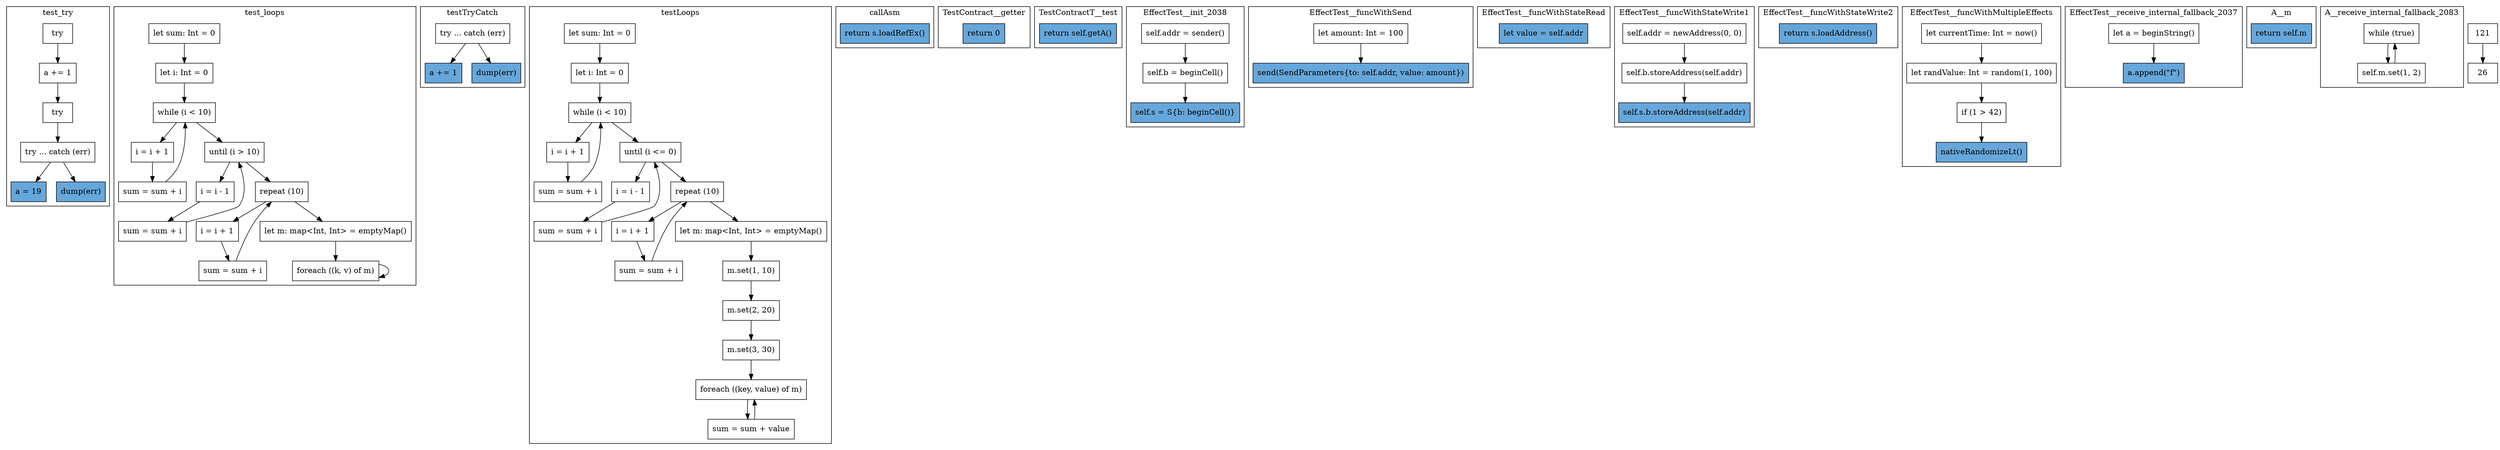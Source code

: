 digraph "syntax" {
    node [shape=box];
    subgraph "cluster_test_try" {
        label="test_try";
        "test_try_68" [label="try"];
        "test_try_69" [label="a += 1"];
        "test_try_70" [label="try"];
        "test_try_71" [label="try ... catch (err)"];
        "test_try_72" [label="a = 19",style=filled,fillcolor="#66A7DB"];
        "test_try_73" [label="dump(err)",style=filled,fillcolor="#66A7DB"];
        "test_try_68" -> "test_try_69";
        "test_try_69" -> "test_try_70";
        "test_try_70" -> "test_try_71";
        "test_try_71" -> "test_try_72";
        "test_try_71" -> "test_try_73";
    }
    subgraph "cluster_test_loops" {
        label="test_loops";
        "test_loops_74" [label="let sum: Int = 0"];
        "test_loops_75" [label="let i: Int = 0"];
        "test_loops_76" [label="while (i < 10)"];
        "test_loops_77" [label="i = i + 1"];
        "test_loops_78" [label="sum = sum + i"];
        "test_loops_79" [label="until (i > 10)"];
        "test_loops_80" [label="i = i - 1"];
        "test_loops_81" [label="sum = sum + i"];
        "test_loops_82" [label="repeat (10)"];
        "test_loops_83" [label="i = i + 1"];
        "test_loops_84" [label="sum = sum + i"];
        "test_loops_85" [label="let m: map<Int, Int> = emptyMap()"];
        "test_loops_86" [label="foreach ((k, v) of m)"];
        "test_loops_74" -> "test_loops_75";
        "test_loops_75" -> "test_loops_76";
        "test_loops_76" -> "test_loops_77";
        "test_loops_77" -> "test_loops_78";
        "test_loops_78" -> "test_loops_76";
        "test_loops_76" -> "test_loops_79";
        "test_loops_79" -> "test_loops_80";
        "test_loops_80" -> "test_loops_81";
        "test_loops_81" -> "test_loops_79";
        "test_loops_79" -> "test_loops_82";
        "test_loops_82" -> "test_loops_83";
        "test_loops_83" -> "test_loops_84";
        "test_loops_84" -> "test_loops_82";
        "test_loops_82" -> "test_loops_85";
        "test_loops_85" -> "test_loops_86";
        "test_loops_86" -> "test_loops_86";
    }
    subgraph "cluster_testTryCatch" {
        label="testTryCatch";
        "testTryCatch_87" [label="try ... catch (err)"];
        "testTryCatch_88" [label="a += 1",style=filled,fillcolor="#66A7DB"];
        "testTryCatch_89" [label="dump(err)",style=filled,fillcolor="#66A7DB"];
        "testTryCatch_87" -> "testTryCatch_88";
        "testTryCatch_87" -> "testTryCatch_89";
    }
    subgraph "cluster_testLoops" {
        label="testLoops";
        "testLoops_90" [label="let sum: Int = 0"];
        "testLoops_91" [label="let i: Int = 0"];
        "testLoops_92" [label="while (i < 10)"];
        "testLoops_93" [label="i = i + 1"];
        "testLoops_94" [label="sum = sum + i"];
        "testLoops_95" [label="until (i <= 0)"];
        "testLoops_96" [label="i = i - 1"];
        "testLoops_97" [label="sum = sum + i"];
        "testLoops_98" [label="repeat (10)"];
        "testLoops_99" [label="i = i + 1"];
        "testLoops_100" [label="sum = sum + i"];
        "testLoops_101" [label="let m: map<Int, Int> = emptyMap()"];
        "testLoops_102" [label="m.set(1, 10)"];
        "testLoops_103" [label="m.set(2, 20)"];
        "testLoops_104" [label="m.set(3, 30)"];
        "testLoops_105" [label="foreach ((key, value) of m)"];
        "testLoops_106" [label="sum = sum + value"];
        "testLoops_90" -> "testLoops_91";
        "testLoops_91" -> "testLoops_92";
        "testLoops_92" -> "testLoops_93";
        "testLoops_93" -> "testLoops_94";
        "testLoops_94" -> "testLoops_92";
        "testLoops_92" -> "testLoops_95";
        "testLoops_95" -> "testLoops_96";
        "testLoops_96" -> "testLoops_97";
        "testLoops_97" -> "testLoops_95";
        "testLoops_95" -> "testLoops_98";
        "testLoops_98" -> "testLoops_99";
        "testLoops_99" -> "testLoops_100";
        "testLoops_100" -> "testLoops_98";
        "testLoops_98" -> "testLoops_101";
        "testLoops_101" -> "testLoops_102";
        "testLoops_102" -> "testLoops_103";
        "testLoops_103" -> "testLoops_104";
        "testLoops_104" -> "testLoops_105";
        "testLoops_105" -> "testLoops_106";
        "testLoops_106" -> "testLoops_105";
    }
    subgraph "cluster_callAsm" {
        label="callAsm";
        "callAsm_107" [label="return s.loadRefEx()",style=filled,fillcolor="#66A7DB"];
    }
    subgraph "cluster_TestContract__getter" {
        label="TestContract__getter";
        "TestContract__getter_108" [label="return 0",style=filled,fillcolor="#66A7DB"];
    }
    subgraph "cluster_TestContractF__test" {
        label="TestContractF__test";
    }
    subgraph "cluster_TestContractT__test" {
        label="TestContractT__test";
        "TestContractT__test_109" [label="return self.getA()",style=filled,fillcolor="#66A7DB"];
    }
    subgraph "cluster_TestContractT__receive_external_fallback_1722" {
        label="TestContractT__receive_external_fallback_1722";
    }
    subgraph "cluster_EffectTest__init_2038" {
        label="EffectTest__init_2038";
        "EffectTest__init_2038_110" [label="self.addr = sender()"];
        "EffectTest__init_2038_111" [label="self.b = beginCell()"];
        "EffectTest__init_2038_112" [label="self.s = S{b: beginCell()}",style=filled,fillcolor="#66A7DB"];
        "EffectTest__init_2038_110" -> "EffectTest__init_2038_111";
        "EffectTest__init_2038_111" -> "EffectTest__init_2038_112";
    }
    subgraph "cluster_EffectTest__funcWithSend" {
        label="EffectTest__funcWithSend";
        "EffectTest__funcWithSend_113" [label="let amount: Int = 100"];
        "EffectTest__funcWithSend_114" [label="send(SendParameters{to: self.addr, value: amount})",style=filled,fillcolor="#66A7DB"];
        "EffectTest__funcWithSend_113" -> "EffectTest__funcWithSend_114";
    }
    subgraph "cluster_EffectTest__funcWithStateRead" {
        label="EffectTest__funcWithStateRead";
        "EffectTest__funcWithStateRead_115" [label="let value = self.addr",style=filled,fillcolor="#66A7DB"];
    }
    subgraph "cluster_EffectTest__funcWithStateWrite1" {
        label="EffectTest__funcWithStateWrite1";
        "EffectTest__funcWithStateWrite1_116" [label="self.addr = newAddress(0, 0)"];
        "EffectTest__funcWithStateWrite1_117" [label="self.b.storeAddress(self.addr)"];
        "EffectTest__funcWithStateWrite1_118" [label="self.s.b.storeAddress(self.addr)",style=filled,fillcolor="#66A7DB"];
        "EffectTest__funcWithStateWrite1_116" -> "EffectTest__funcWithStateWrite1_117";
        "EffectTest__funcWithStateWrite1_117" -> "EffectTest__funcWithStateWrite1_118";
    }
    subgraph "cluster_EffectTest__funcWithStateWrite2" {
        label="EffectTest__funcWithStateWrite2";
        "EffectTest__funcWithStateWrite2_119" [label="return s.loadAddress()",style=filled,fillcolor="#66A7DB"];
    }
    subgraph "cluster_EffectTest__funcWithMultipleEffects" {
        label="EffectTest__funcWithMultipleEffects";
        "EffectTest__funcWithMultipleEffects_120" [label="let currentTime: Int = now()"];
        "EffectTest__funcWithMultipleEffects_121" [label="let randValue: Int = random(1, 100)"];
        "EffectTest__funcWithMultipleEffects_122" [label="if (1 > 42)"];
        "EffectTest__funcWithMultipleEffects_123" [label="nativeRandomizeLt()",style=filled,fillcolor="#66A7DB"];
        "EffectTest__funcWithMultipleEffects_120" -> "EffectTest__funcWithMultipleEffects_121";
        "EffectTest__funcWithMultipleEffects_121" -> "EffectTest__funcWithMultipleEffects_122";
        "EffectTest__funcWithMultipleEffects_122" -> "EffectTest__funcWithMultipleEffects_123";
    }
    subgraph "cluster_EffectTest__receive_internal_fallback_2037" {
        label="EffectTest__receive_internal_fallback_2037";
        "EffectTest__receive_internal_fallback_2037_124" [label="let a = beginString()"];
        "EffectTest__receive_internal_fallback_2037_125" [label="a.append(\"f\")",style=filled,fillcolor="#66A7DB"];
        "EffectTest__receive_internal_fallback_2037_124" -> "EffectTest__receive_internal_fallback_2037_125";
    }
    subgraph "cluster_A__m" {
        label="A__m";
        "A__m_126" [label="return self.m",style=filled,fillcolor="#66A7DB"];
    }
    subgraph "cluster_A__receive_internal_fallback_2083" {
        label="A__receive_internal_fallback_2083";
        "A__receive_internal_fallback_2083_127" [label="while (true)"];
        "A__receive_internal_fallback_2083_128" [label="self.m.set(1, 2)"];
        "A__receive_internal_fallback_2083_127" -> "A__receive_internal_fallback_2083_128";
        "A__receive_internal_fallback_2083_128" -> "A__receive_internal_fallback_2083_127";
    }
"121" -> "26";
}
